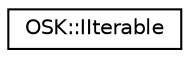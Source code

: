 digraph "Representación gráfica de la clase"
{
 // LATEX_PDF_SIZE
  edge [fontname="Helvetica",fontsize="10",labelfontname="Helvetica",labelfontsize="10"];
  node [fontname="Helvetica",fontsize="10",shape=record];
  rankdir="LR";
  Node0 [label="OSK::IIterable",height=0.2,width=0.4,color="black", fillcolor="white", style="filled",URL="$class_o_s_k_1_1_i_iterable.html",tooltip=" "];
}
